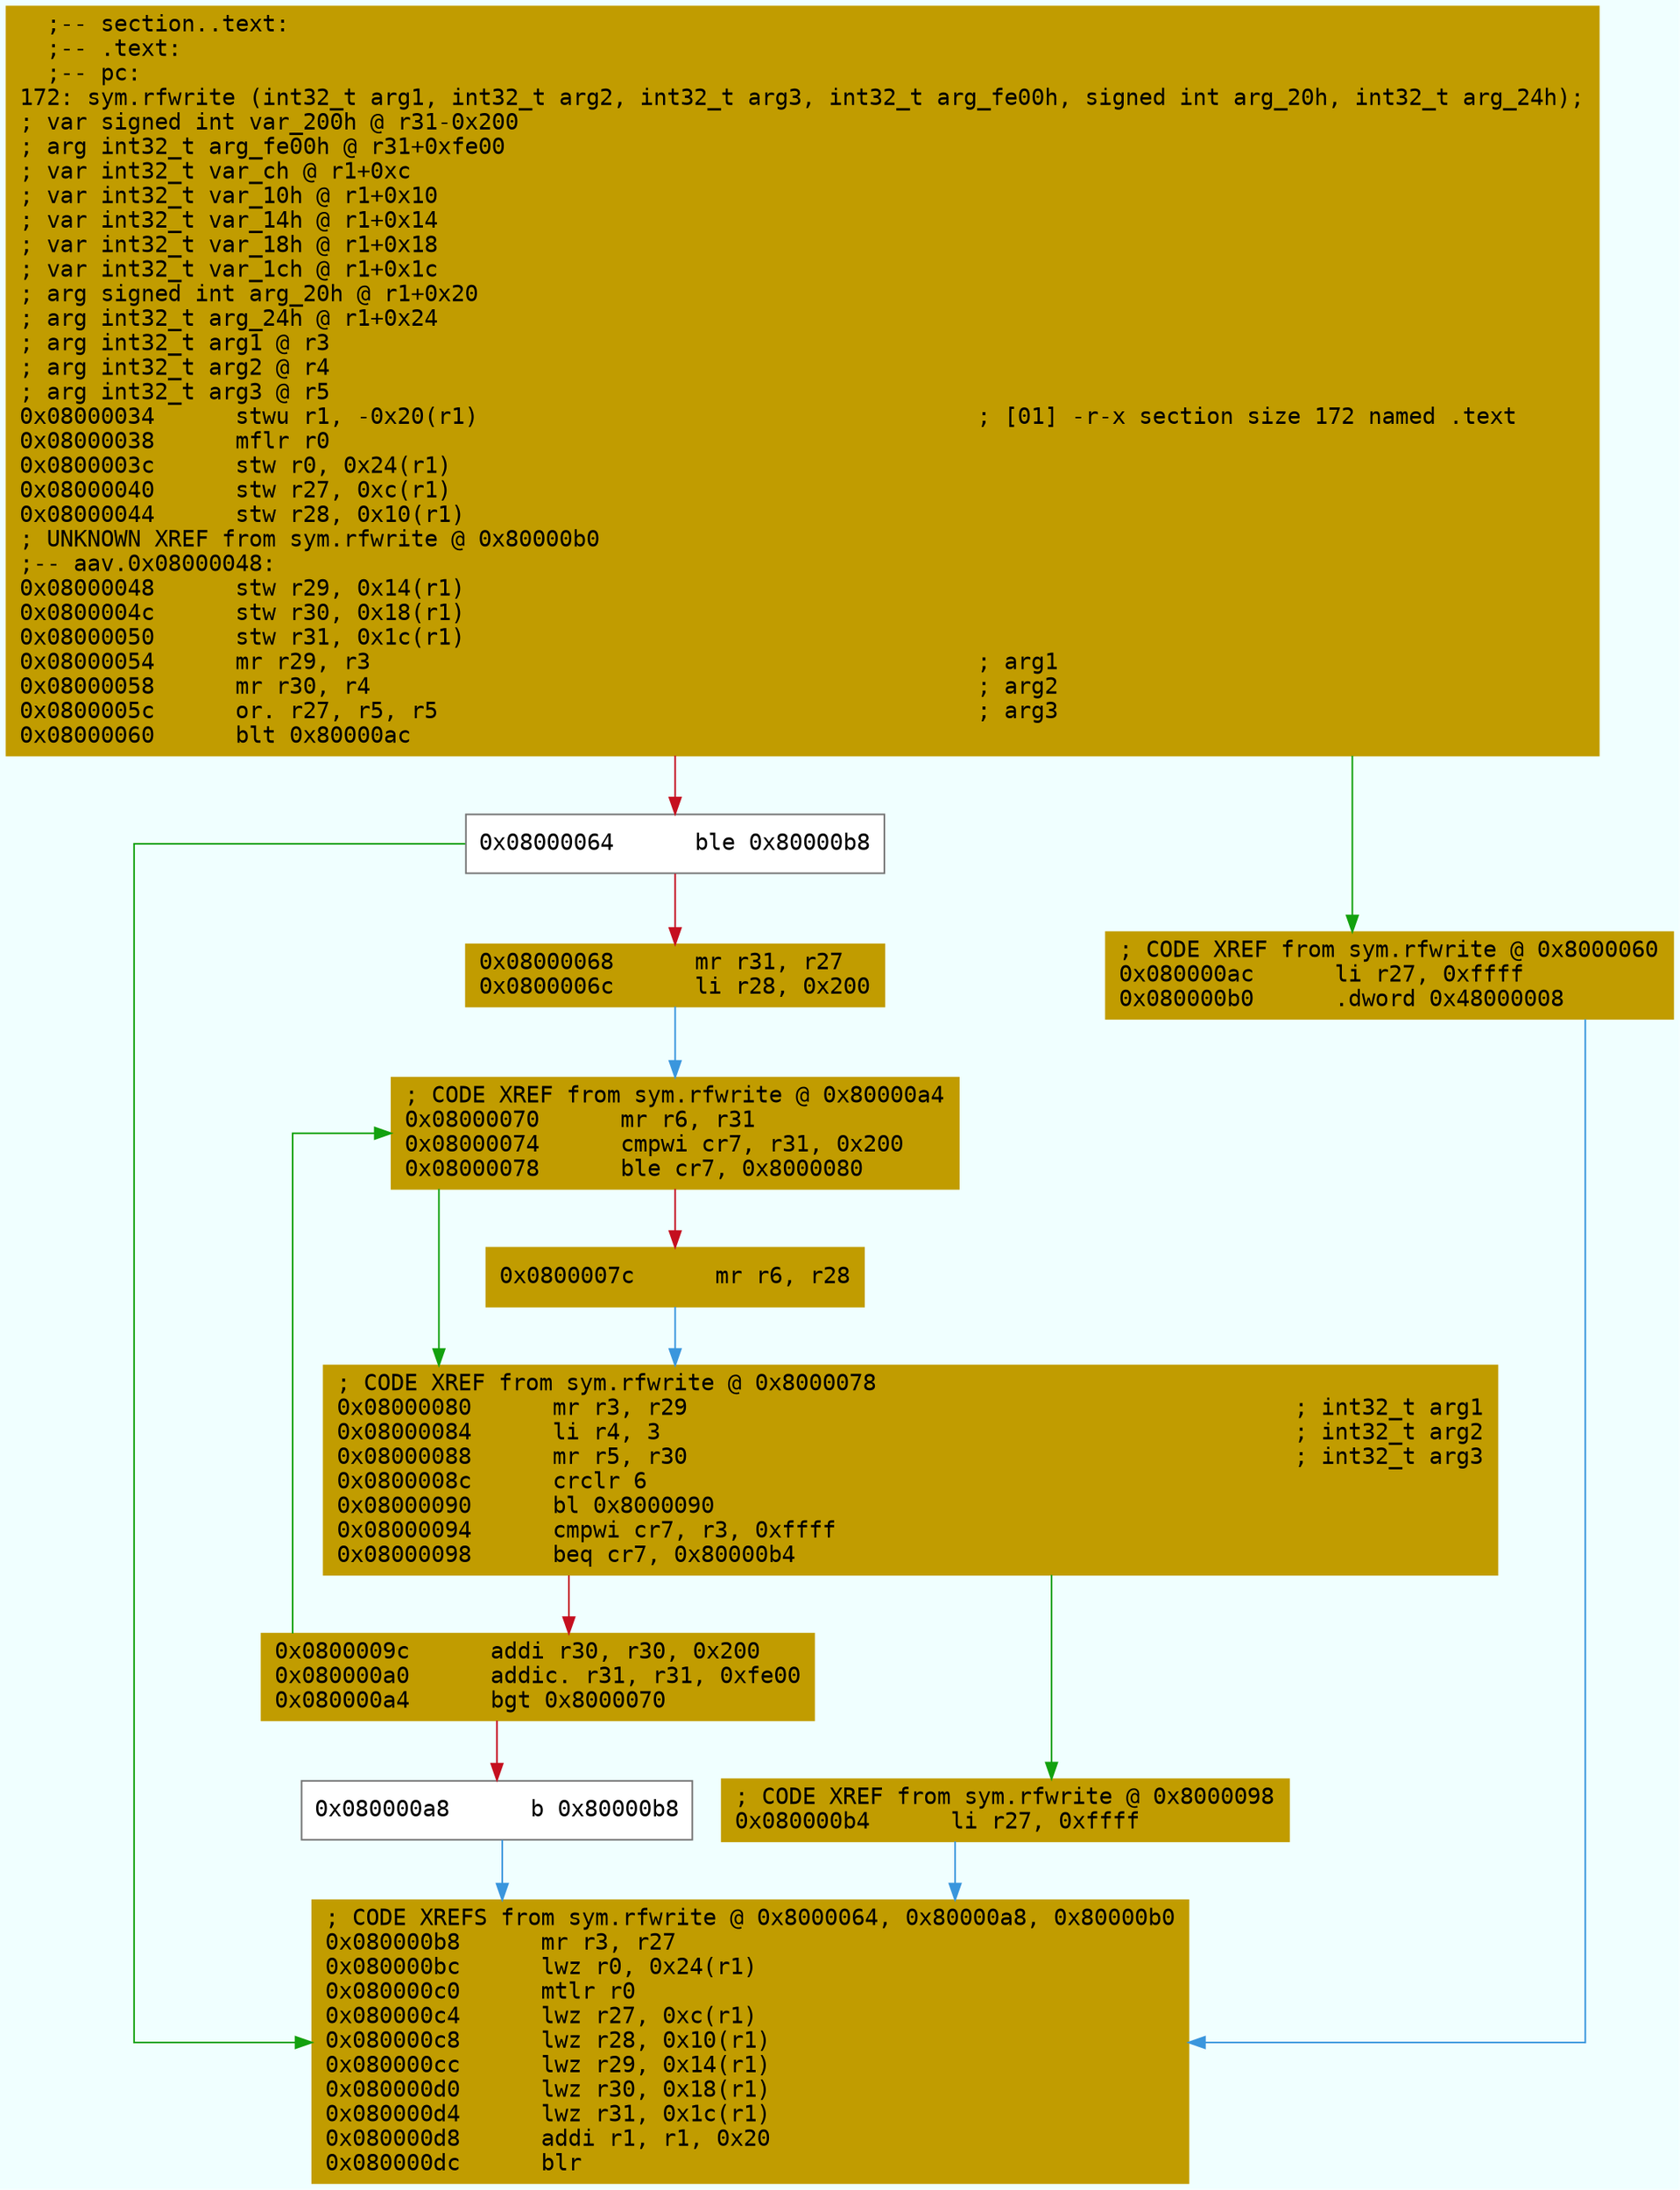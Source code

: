 digraph code {
	graph [bgcolor=azure fontsize=8 fontname="Courier" splines="ortho"];
	node [fillcolor=gray style=filled shape=box];
	edge [arrowhead="normal"];
	"0x08000034" [URL="sym.rfwrite/0x08000034", fillcolor="#c19c00",color="#c19c00", fontname="Courier",label="  ;-- section..text:\l  ;-- .text:\l  ;-- pc:\l172: sym.rfwrite (int32_t arg1, int32_t arg2, int32_t arg3, int32_t arg_fe00h, signed int arg_20h, int32_t arg_24h);\l; var signed int var_200h @ r31-0x200\l; arg int32_t arg_fe00h @ r31+0xfe00\l; var int32_t var_ch @ r1+0xc\l; var int32_t var_10h @ r1+0x10\l; var int32_t var_14h @ r1+0x14\l; var int32_t var_18h @ r1+0x18\l; var int32_t var_1ch @ r1+0x1c\l; arg signed int arg_20h @ r1+0x20\l; arg int32_t arg_24h @ r1+0x24\l; arg int32_t arg1 @ r3\l; arg int32_t arg2 @ r4\l; arg int32_t arg3 @ r5\l0x08000034      stwu r1, -0x20(r1)                                     ; [01] -r-x section size 172 named .text\l0x08000038      mflr r0\l0x0800003c      stw r0, 0x24(r1)\l0x08000040      stw r27, 0xc(r1)\l0x08000044      stw r28, 0x10(r1)\l; UNKNOWN XREF from sym.rfwrite @ 0x80000b0\l;-- aav.0x08000048:\l0x08000048      stw r29, 0x14(r1)\l0x0800004c      stw r30, 0x18(r1)\l0x08000050      stw r31, 0x1c(r1)\l0x08000054      mr r29, r3                                             ; arg1\l0x08000058      mr r30, r4                                             ; arg2\l0x0800005c      or. r27, r5, r5                                        ; arg3\l0x08000060      blt 0x80000ac\l"]
	"0x08000064" [URL="sym.rfwrite/0x08000064", fillcolor="white",color="#767676", fontname="Courier",label="0x08000064      ble 0x80000b8\l"]
	"0x08000068" [URL="sym.rfwrite/0x08000068", fillcolor="#c19c00",color="#c19c00", fontname="Courier",label="0x08000068      mr r31, r27\l0x0800006c      li r28, 0x200\l"]
	"0x08000070" [URL="sym.rfwrite/0x08000070", fillcolor="#c19c00",color="#c19c00", fontname="Courier",label="; CODE XREF from sym.rfwrite @ 0x80000a4\l0x08000070      mr r6, r31\l0x08000074      cmpwi cr7, r31, 0x200\l0x08000078      ble cr7, 0x8000080\l"]
	"0x0800007c" [URL="sym.rfwrite/0x0800007c", fillcolor="#c19c00",color="#c19c00", fontname="Courier",label="0x0800007c      mr r6, r28\l"]
	"0x08000080" [URL="sym.rfwrite/0x08000080", fillcolor="#c19c00",color="#c19c00", fontname="Courier",label="; CODE XREF from sym.rfwrite @ 0x8000078\l0x08000080      mr r3, r29                                             ; int32_t arg1\l0x08000084      li r4, 3                                               ; int32_t arg2\l0x08000088      mr r5, r30                                             ; int32_t arg3\l0x0800008c      crclr 6\l0x08000090      bl 0x8000090\l0x08000094      cmpwi cr7, r3, 0xffff\l0x08000098      beq cr7, 0x80000b4\l"]
	"0x0800009c" [URL="sym.rfwrite/0x0800009c", fillcolor="#c19c00",color="#c19c00", fontname="Courier",label="0x0800009c      addi r30, r30, 0x200\l0x080000a0      addic. r31, r31, 0xfe00\l0x080000a4      bgt 0x8000070\l"]
	"0x080000a8" [URL="sym.rfwrite/0x080000a8", fillcolor="white",color="#767676", fontname="Courier",label="0x080000a8      b 0x80000b8\l"]
	"0x080000ac" [URL="sym.rfwrite/0x080000ac", fillcolor="#c19c00",color="#c19c00", fontname="Courier",label="; CODE XREF from sym.rfwrite @ 0x8000060\l0x080000ac      li r27, 0xffff\l0x080000b0      .dword 0x48000008\l"]
	"0x080000b4" [URL="sym.rfwrite/0x080000b4", fillcolor="#c19c00",color="#c19c00", fontname="Courier",label="; CODE XREF from sym.rfwrite @ 0x8000098\l0x080000b4      li r27, 0xffff\l"]
	"0x080000b8" [URL="sym.rfwrite/0x080000b8", fillcolor="#c19c00",color="#c19c00", fontname="Courier",label="; CODE XREFS from sym.rfwrite @ 0x8000064, 0x80000a8, 0x80000b0\l0x080000b8      mr r3, r27\l0x080000bc      lwz r0, 0x24(r1)\l0x080000c0      mtlr r0\l0x080000c4      lwz r27, 0xc(r1)\l0x080000c8      lwz r28, 0x10(r1)\l0x080000cc      lwz r29, 0x14(r1)\l0x080000d0      lwz r30, 0x18(r1)\l0x080000d4      lwz r31, 0x1c(r1)\l0x080000d8      addi r1, r1, 0x20\l0x080000dc      blr\l"]
        "0x08000034" -> "0x080000ac" [color="#13a10e"];
        "0x08000034" -> "0x08000064" [color="#c50f1f"];
        "0x08000064" -> "0x080000b8" [color="#13a10e"];
        "0x08000064" -> "0x08000068" [color="#c50f1f"];
        "0x08000068" -> "0x08000070" [color="#3a96dd"];
        "0x08000070" -> "0x08000080" [color="#13a10e"];
        "0x08000070" -> "0x0800007c" [color="#c50f1f"];
        "0x0800007c" -> "0x08000080" [color="#3a96dd"];
        "0x08000080" -> "0x080000b4" [color="#13a10e"];
        "0x08000080" -> "0x0800009c" [color="#c50f1f"];
        "0x0800009c" -> "0x08000070" [color="#13a10e"];
        "0x0800009c" -> "0x080000a8" [color="#c50f1f"];
        "0x080000a8" -> "0x080000b8" [color="#3a96dd"];
        "0x080000ac" -> "0x080000b8" [color="#3a96dd"];
        "0x080000b4" -> "0x080000b8" [color="#3a96dd"];
}
